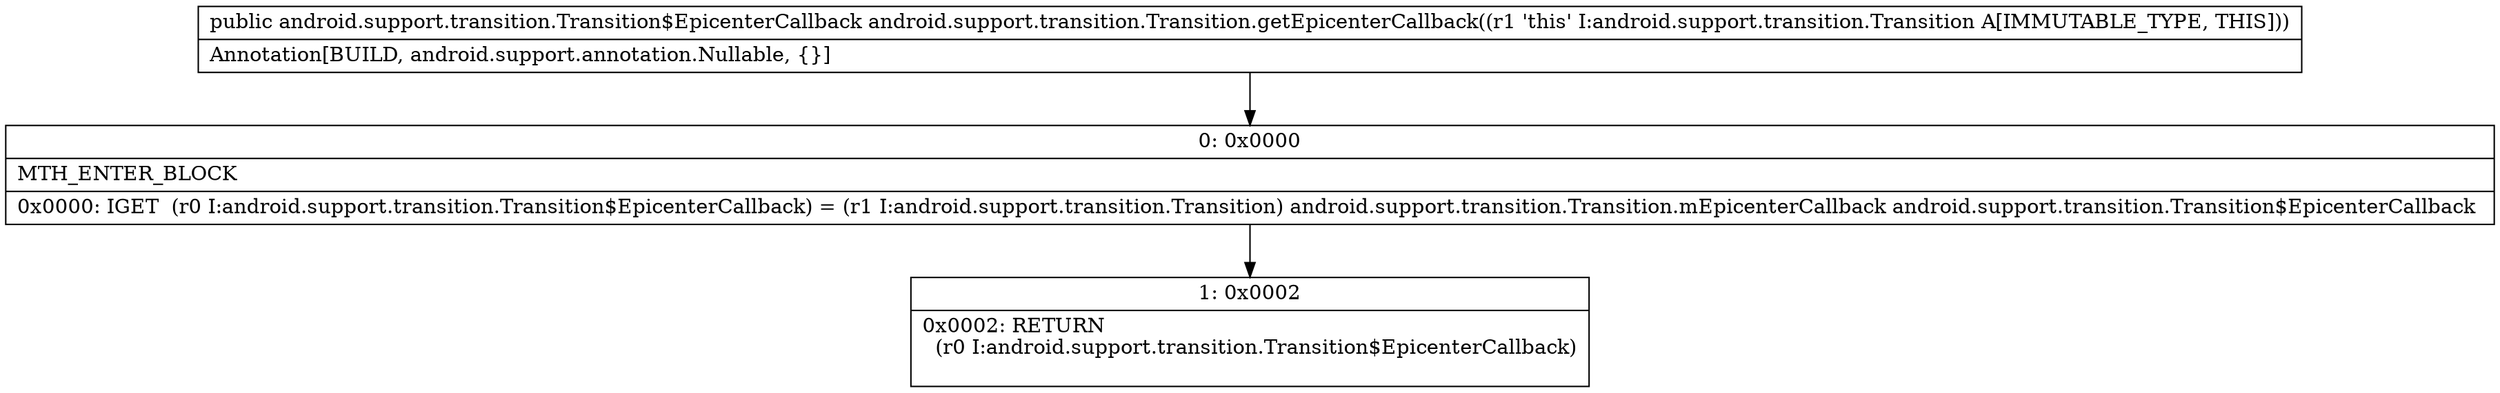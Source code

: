 digraph "CFG forandroid.support.transition.Transition.getEpicenterCallback()Landroid\/support\/transition\/Transition$EpicenterCallback;" {
Node_0 [shape=record,label="{0\:\ 0x0000|MTH_ENTER_BLOCK\l|0x0000: IGET  (r0 I:android.support.transition.Transition$EpicenterCallback) = (r1 I:android.support.transition.Transition) android.support.transition.Transition.mEpicenterCallback android.support.transition.Transition$EpicenterCallback \l}"];
Node_1 [shape=record,label="{1\:\ 0x0002|0x0002: RETURN  \l  (r0 I:android.support.transition.Transition$EpicenterCallback)\l \l}"];
MethodNode[shape=record,label="{public android.support.transition.Transition$EpicenterCallback android.support.transition.Transition.getEpicenterCallback((r1 'this' I:android.support.transition.Transition A[IMMUTABLE_TYPE, THIS]))  | Annotation[BUILD, android.support.annotation.Nullable, \{\}]\l}"];
MethodNode -> Node_0;
Node_0 -> Node_1;
}

